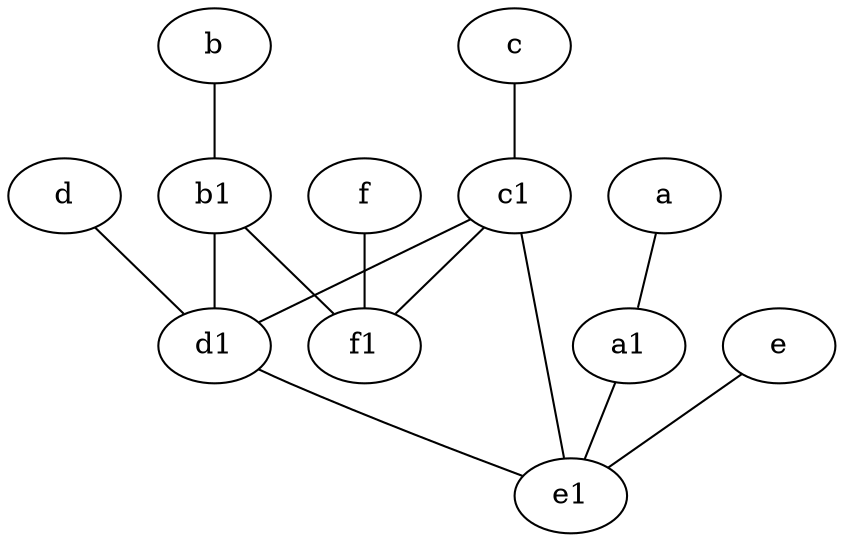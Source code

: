 graph {
	node [labelfontsize=50]
	a1 [labelfontsize=50 pos="8,3!"]
	e [labelfontsize=50 pos="7,9!"]
	e1 [labelfontsize=50 pos="7,7!"]
	d1 [labelfontsize=50 pos="3,5!"]
	a [labelfontsize=50 pos="8,2!"]
	f [labelfontsize=50 pos="3,9!"]
	b1 [labelfontsize=50 pos="9,4!"]
	c [labelfontsize=50 pos="4.5,2!"]
	f1 [labelfontsize=50 pos="3,8!"]
	d [labelfontsize=50 pos="2,5!"]
	b [labelfontsize=50 pos="10,4!"]
	c1 [labelfontsize=50 pos="4.5,3!"]
	c1 -- f1
	d1 -- e1
	b1 -- f1
	c -- c1
	a -- a1
	c1 -- e1
	c1 -- d1
	a1 -- e1
	b1 -- d1
	e -- e1
	b -- b1
	f -- f1
	d -- d1
}

